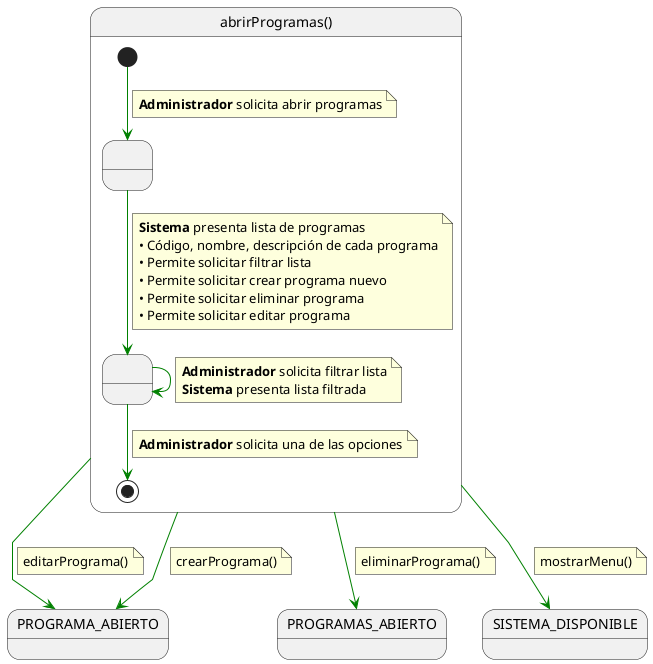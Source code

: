 @startuml abrirProgramas

skinparam linetype polyline

state abrirProgramas as "abrirProgramas()" {

    state " " as MostrandoLista
    state " " as FiltrandoLista

    [*] -[#green]-> MostrandoLista 
    note on link
    <b>Administrador</b> solicita abrir programas
    end note    
    
    MostrandoLista -[#green]-> FiltrandoLista
    note on link
    <b>Sistema</b> presenta lista de programas
    • Código, nombre, descripción de cada programa
    • Permite solicitar filtrar lista
    • Permite solicitar crear programa nuevo
    • Permite solicitar eliminar programa
    • Permite solicitar editar programa
    end note
    
    FiltrandoLista -[#green]-> FiltrandoLista
    note on link
    <b>Administrador</b> solicita filtrar lista
    <b>Sistema</b> presenta lista filtrada
    end note
    
    FiltrandoLista -[#green]-> [*]
    note on link
    <b>Administrador</b> solicita una de las opciones
    end note
}

abrirProgramas -[#green]-> PROGRAMA_ABIERTO
note on link
editarPrograma()
end note

abrirProgramas -[#green]-> PROGRAMA_ABIERTO
note on link
crearPrograma()
end note

abrirProgramas -[#green]-> PROGRAMAS_ABIERTO
note on link
eliminarPrograma()
end note

abrirProgramas -[#green]-> SISTEMA_DISPONIBLE
note on link
mostrarMenu()
end note

@enduml